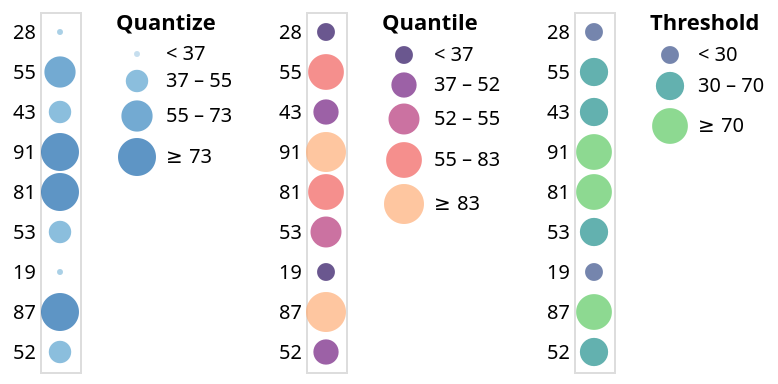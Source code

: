 {
  "$schema": "https://vega.github.io/schema/vega-lite/v3.json",
  "description": "Horizontally concatenated charts that show different types of discretizing scales.",
  "data": {
    "values": [
      {"a": "A", "b": 28},
      {"a": "B", "b": 55},
      {"a": "C", "b": 43},
      {"a": "D", "b": 91},
      {"a": "E", "b": 81},
      {"a": "F", "b": 53},
      {"a": "G", "b": 19},
      {"a": "H", "b": 87},
      {"a": "I", "b": 52}
    ]
  },
  "hconcat": [
    {
      "mark": "circle",
      "encoding": {
        "y": {
          "field": "b",
          "type": "nominal",
          "sort": null,
          "axis": {
            "ticks": false,
            "domain": false,
            "title": null
          }
        },
        "size": {
          "field": "b",
          "type": "quantitative",
          "scale": {
            "type": "quantize"
          }
        },
        "color": {
          "field": "b",
          "type": "quantitative",
          "scale": {
            "type": "quantize",
            "zero": true
          },
          "legend": {
            "title": "Quantize"
          }
        }
      }
    },
    {
      "mark": "circle",
      "encoding": {
        "y": {
          "field": "b",
          "type": "nominal",
          "sort": null,
          "axis": {
            "ticks": false,
            "domain": false,
            "title": null
          }
        },
        "size": {
          "field": "b",
          "type": "quantitative",
          "scale": {
            "type": "quantile",
            "range": [80, 160, 240, 320, 400]
          }
        },
        "color": {
          "field": "b",
          "type": "quantitative",
          "scale": {
            "type": "quantile",
            "scheme": "magma"
          },
          "legend": {
            "format": "d",
            "title": "Quantile"
          }
        }
      }
    },
    {
      "mark": "circle",
      "encoding": {
        "y": {
          "field": "b",
          "type": "nominal",
          "sort": null,
          "axis": {
            "ticks": false,
            "domain": false,
            "title": null
          }
        },
        "size": {
          "field": "b",
          "type": "quantitative",
          "scale": {
            "type": "threshold",
            "domain": [30, 70],
            "range": [80, 200, 320]
          }
        },
        "color": {
          "field": "b",
          "type": "quantitative",
          "scale": {
            "type": "threshold",
            "domain": [30, 70],
            "scheme": "viridis"
          },
          "legend": {
            "title": "Threshold"
          }
        }
      }
    }
  ],
  "resolve": {
    "scale": {
      "color": "independent",
      "size": "independent"
    }
  }
}
